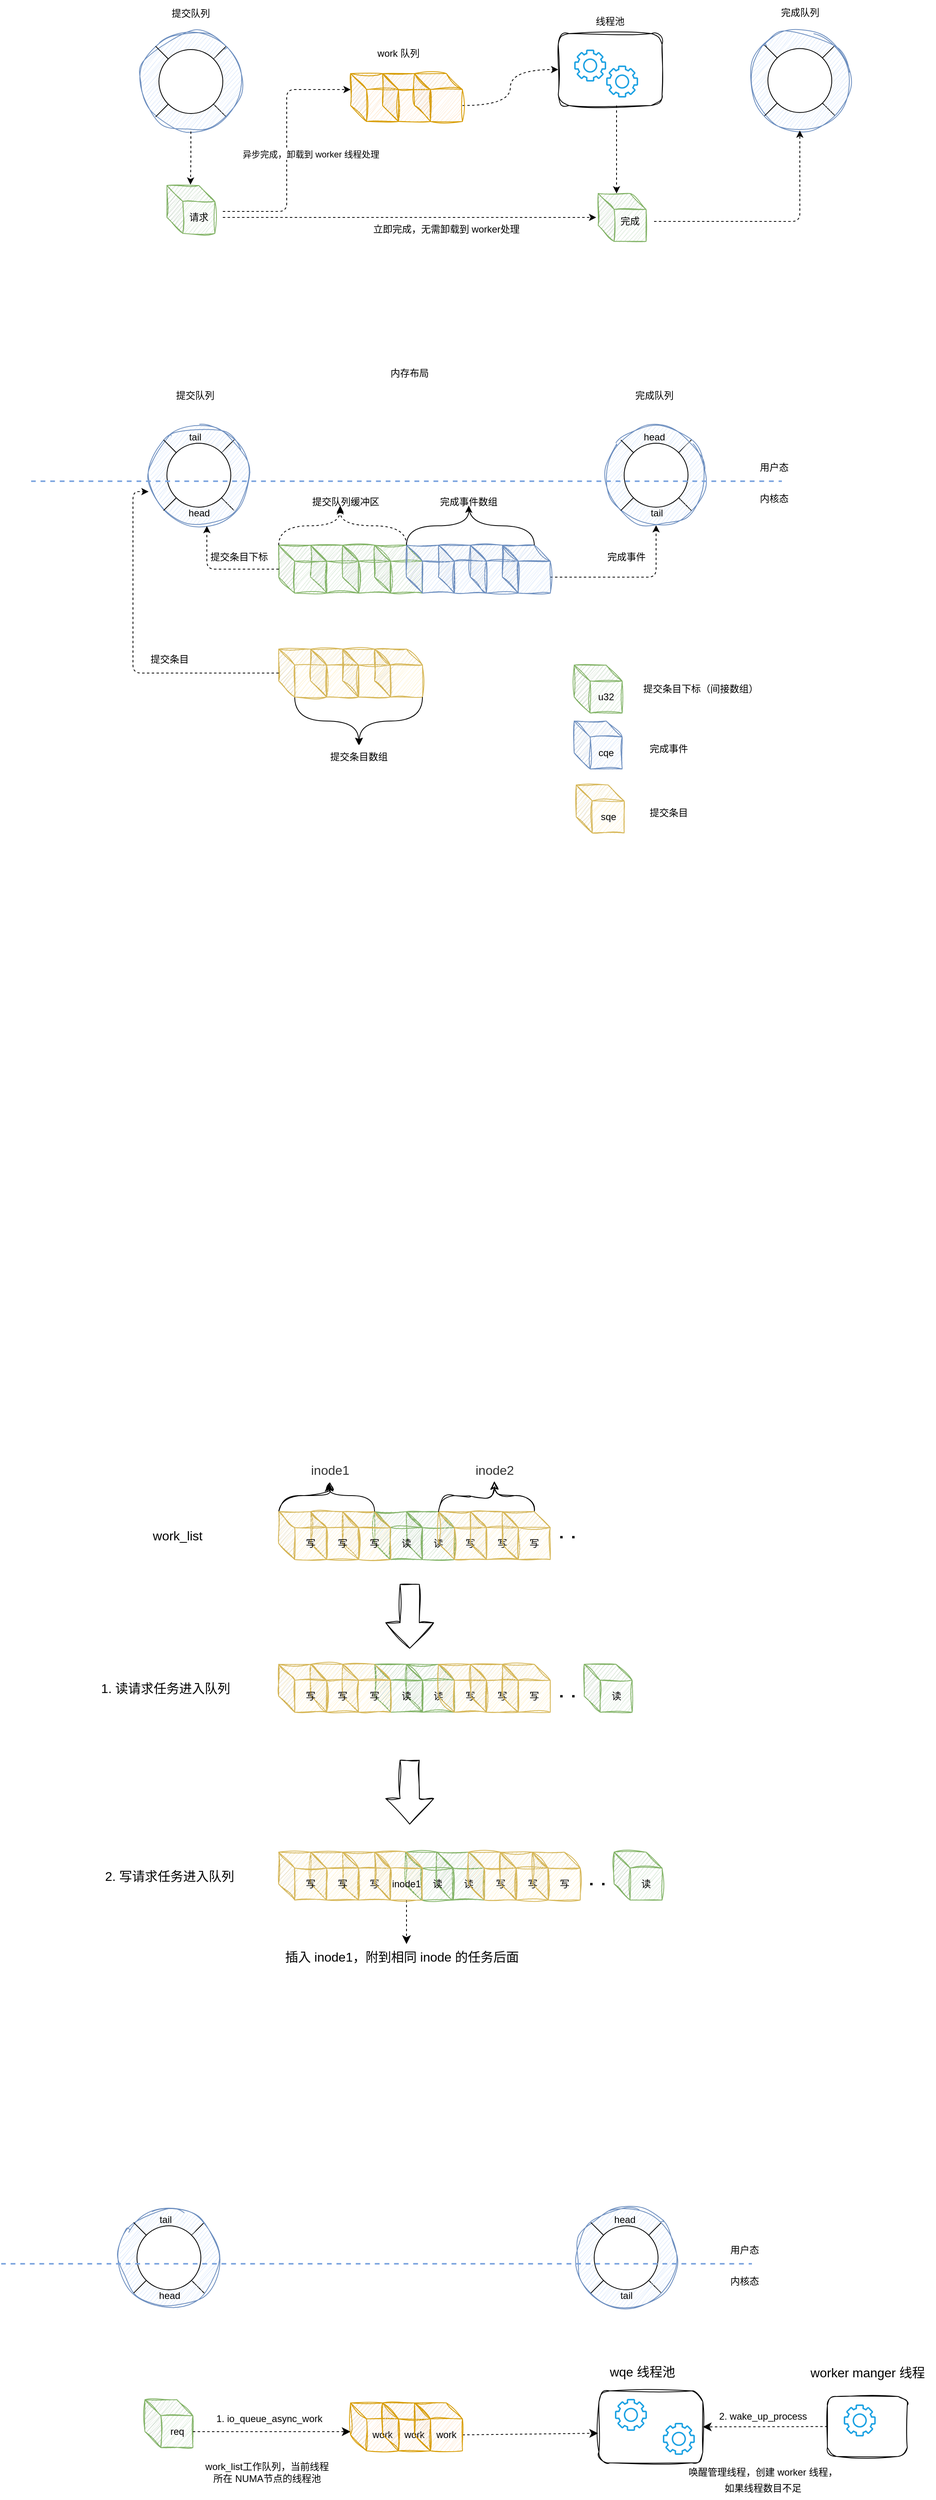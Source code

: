 <mxfile version="24.7.12">
  <diagram name="第 1 页" id="3DKdZYy7hW0o3-3EXeUM">
    <mxGraphModel dx="2261" dy="869" grid="1" gridSize="10" guides="1" tooltips="1" connect="1" arrows="1" fold="1" page="1" pageScale="1" pageWidth="827" pageHeight="1169" math="0" shadow="0">
      <root>
        <mxCell id="0" />
        <mxCell id="1" parent="0" />
        <mxCell id="1gns0Tno6R7osFcc5BNT-23" value="" style="rounded=1;whiteSpace=wrap;html=1;sketch=1;curveFitting=1;jiggle=2;" parent="1" vertex="1">
          <mxGeometry x="600" y="80" width="130" height="90" as="geometry" />
        </mxCell>
        <mxCell id="Ko0L7hKdxSBB8271acH8-2" style="rounded=0;orthogonalLoop=1;jettySize=auto;html=1;exitX=1;exitY=0;exitDx=0;exitDy=0;entryX=1;entryY=0;entryDx=0;entryDy=0;endArrow=none;endFill=0;" parent="1" source="1gns0Tno6R7osFcc5BNT-14" target="1gns0Tno6R7osFcc5BNT-13" edge="1">
          <mxGeometry relative="1" as="geometry" />
        </mxCell>
        <mxCell id="Ko0L7hKdxSBB8271acH8-3" style="rounded=0;orthogonalLoop=1;jettySize=auto;html=1;exitX=1;exitY=1;exitDx=0;exitDy=0;entryX=1;entryY=1;entryDx=0;entryDy=0;endArrow=none;endFill=0;" parent="1" source="1gns0Tno6R7osFcc5BNT-14" target="1gns0Tno6R7osFcc5BNT-13" edge="1">
          <mxGeometry relative="1" as="geometry" />
        </mxCell>
        <mxCell id="1gns0Tno6R7osFcc5BNT-14" value="" style="ellipse;whiteSpace=wrap;html=1;aspect=fixed;fillColor=#dae8fc;strokeColor=#6c8ebf;sketch=1;curveFitting=1;jiggle=2;" parent="1" vertex="1">
          <mxGeometry x="77.5" y="77.5" width="125" height="125" as="geometry" />
        </mxCell>
        <mxCell id="Ko0L7hKdxSBB8271acH8-4" style="rounded=0;orthogonalLoop=1;jettySize=auto;html=1;exitX=0;exitY=1;exitDx=0;exitDy=0;entryX=0;entryY=1;entryDx=0;entryDy=0;endArrow=none;endFill=0;" parent="1" source="1gns0Tno6R7osFcc5BNT-13" target="1gns0Tno6R7osFcc5BNT-14" edge="1">
          <mxGeometry relative="1" as="geometry" />
        </mxCell>
        <mxCell id="Ko0L7hKdxSBB8271acH8-5" style="rounded=0;orthogonalLoop=1;jettySize=auto;html=1;exitX=0;exitY=0;exitDx=0;exitDy=0;entryX=0;entryY=0;entryDx=0;entryDy=0;endArrow=none;endFill=0;" parent="1" source="1gns0Tno6R7osFcc5BNT-13" target="1gns0Tno6R7osFcc5BNT-14" edge="1">
          <mxGeometry relative="1" as="geometry" />
        </mxCell>
        <mxCell id="1gns0Tno6R7osFcc5BNT-13" value="" style="ellipse;whiteSpace=wrap;html=1;aspect=fixed;" parent="1" vertex="1">
          <mxGeometry x="100" y="100" width="80" height="80" as="geometry" />
        </mxCell>
        <mxCell id="1gns0Tno6R7osFcc5BNT-17" value="" style="shape=cube;whiteSpace=wrap;html=1;boundedLbl=1;backgroundOutline=1;darkOpacity=0.05;darkOpacity2=0.1;sketch=1;curveFitting=1;jiggle=2;fillColor=#d5e8d4;strokeColor=#82b366;" parent="1" vertex="1">
          <mxGeometry x="110" y="270" width="60" height="60" as="geometry" />
        </mxCell>
        <mxCell id="1gns0Tno6R7osFcc5BNT-21" value="" style="sketch=0;outlineConnect=0;fontColor=#ffffff;fillColor=#1ba1e2;strokeColor=#006EAF;dashed=0;verticalLabelPosition=bottom;verticalAlign=top;align=center;html=1;fontSize=12;fontStyle=0;aspect=fixed;pointerEvents=1;shape=mxgraph.aws4.gear;" parent="1" vertex="1">
          <mxGeometry x="620" y="100" width="40" height="40" as="geometry" />
        </mxCell>
        <mxCell id="1gns0Tno6R7osFcc5BNT-22" value="" style="sketch=0;outlineConnect=0;fontColor=#ffffff;fillColor=#1ba1e2;strokeColor=#006EAF;dashed=0;verticalLabelPosition=bottom;verticalAlign=top;align=center;html=1;fontSize=12;fontStyle=0;aspect=fixed;pointerEvents=1;shape=mxgraph.aws4.gear;" parent="1" vertex="1">
          <mxGeometry x="660" y="120" width="40" height="40" as="geometry" />
        </mxCell>
        <mxCell id="1gns0Tno6R7osFcc5BNT-24" value="线程池" style="text;strokeColor=none;align=center;fillColor=none;html=1;verticalAlign=middle;whiteSpace=wrap;rounded=0;" parent="1" vertex="1">
          <mxGeometry x="635" y="50" width="60" height="30" as="geometry" />
        </mxCell>
        <mxCell id="1gns0Tno6R7osFcc5BNT-25" value="" style="shape=cube;whiteSpace=wrap;html=1;boundedLbl=1;backgroundOutline=1;darkOpacity=0.05;darkOpacity2=0.1;sketch=1;curveFitting=1;jiggle=2;fillColor=#ffe6cc;strokeColor=#d79b00;" parent="1" vertex="1">
          <mxGeometry x="340" y="130" width="60" height="60" as="geometry" />
        </mxCell>
        <mxCell id="1gns0Tno6R7osFcc5BNT-27" value="" style="shape=cube;whiteSpace=wrap;html=1;boundedLbl=1;backgroundOutline=1;darkOpacity=0.05;darkOpacity2=0.1;sketch=1;curveFitting=1;jiggle=2;fillColor=#ffe6cc;strokeColor=#d79b00;" parent="1" vertex="1">
          <mxGeometry x="380" y="130" width="60" height="60" as="geometry" />
        </mxCell>
        <mxCell id="1gns0Tno6R7osFcc5BNT-44" style="edgeStyle=orthogonalEdgeStyle;rounded=0;orthogonalLoop=1;jettySize=auto;html=1;exitX=0;exitY=0;exitDx=60;exitDy=40;exitPerimeter=0;entryX=0;entryY=0.5;entryDx=0;entryDy=0;curved=1;dashed=1;" parent="1" source="1gns0Tno6R7osFcc5BNT-28" target="1gns0Tno6R7osFcc5BNT-23" edge="1">
          <mxGeometry relative="1" as="geometry" />
        </mxCell>
        <mxCell id="1gns0Tno6R7osFcc5BNT-28" value="" style="shape=cube;whiteSpace=wrap;html=1;boundedLbl=1;backgroundOutline=1;darkOpacity=0.05;darkOpacity2=0.1;sketch=1;curveFitting=1;jiggle=2;fillColor=#ffe6cc;strokeColor=#d79b00;" parent="1" vertex="1">
          <mxGeometry x="420" y="130" width="60" height="60" as="geometry" />
        </mxCell>
        <mxCell id="1gns0Tno6R7osFcc5BNT-29" value="work 队列" style="text;strokeColor=none;align=center;fillColor=none;html=1;verticalAlign=middle;whiteSpace=wrap;rounded=0;" parent="1" vertex="1">
          <mxGeometry x="370" y="90" width="60" height="30" as="geometry" />
        </mxCell>
        <mxCell id="1gns0Tno6R7osFcc5BNT-31" value="提交队列" style="text;strokeColor=none;align=center;fillColor=none;html=1;verticalAlign=middle;whiteSpace=wrap;rounded=0;" parent="1" vertex="1">
          <mxGeometry x="110" y="40" width="60" height="30" as="geometry" />
        </mxCell>
        <mxCell id="Ko0L7hKdxSBB8271acH8-89" style="edgeStyle=none;rounded=0;orthogonalLoop=1;jettySize=auto;html=1;exitX=1;exitY=0;exitDx=0;exitDy=0;entryX=1;entryY=0;entryDx=0;entryDy=0;endArrow=none;endFill=0;" parent="1" source="1gns0Tno6R7osFcc5BNT-32" target="1gns0Tno6R7osFcc5BNT-33" edge="1">
          <mxGeometry relative="1" as="geometry" />
        </mxCell>
        <mxCell id="Ko0L7hKdxSBB8271acH8-90" style="edgeStyle=none;rounded=0;orthogonalLoop=1;jettySize=auto;html=1;exitX=1;exitY=1;exitDx=0;exitDy=0;entryX=1;entryY=1;entryDx=0;entryDy=0;endArrow=none;endFill=0;" parent="1" source="1gns0Tno6R7osFcc5BNT-32" target="1gns0Tno6R7osFcc5BNT-33" edge="1">
          <mxGeometry relative="1" as="geometry" />
        </mxCell>
        <mxCell id="1gns0Tno6R7osFcc5BNT-32" value="" style="ellipse;whiteSpace=wrap;html=1;aspect=fixed;fillColor=#dae8fc;strokeColor=#6c8ebf;sketch=1;curveFitting=1;jiggle=2;" parent="1" vertex="1">
          <mxGeometry x="840" y="76.25" width="125" height="125" as="geometry" />
        </mxCell>
        <mxCell id="Ko0L7hKdxSBB8271acH8-91" style="edgeStyle=none;rounded=0;orthogonalLoop=1;jettySize=auto;html=1;exitX=0;exitY=0;exitDx=0;exitDy=0;entryX=0;entryY=0;entryDx=0;entryDy=0;endArrow=none;endFill=0;" parent="1" source="1gns0Tno6R7osFcc5BNT-33" target="1gns0Tno6R7osFcc5BNT-32" edge="1">
          <mxGeometry relative="1" as="geometry" />
        </mxCell>
        <mxCell id="Ko0L7hKdxSBB8271acH8-92" style="edgeStyle=none;rounded=0;orthogonalLoop=1;jettySize=auto;html=1;exitX=0;exitY=1;exitDx=0;exitDy=0;entryX=0;entryY=1;entryDx=0;entryDy=0;endArrow=none;endFill=0;" parent="1" source="1gns0Tno6R7osFcc5BNT-33" target="1gns0Tno6R7osFcc5BNT-32" edge="1">
          <mxGeometry relative="1" as="geometry" />
        </mxCell>
        <mxCell id="1gns0Tno6R7osFcc5BNT-33" value="" style="ellipse;whiteSpace=wrap;html=1;aspect=fixed;" parent="1" vertex="1">
          <mxGeometry x="862.5" y="98.75" width="80" height="80" as="geometry" />
        </mxCell>
        <mxCell id="1gns0Tno6R7osFcc5BNT-34" value="完成队列" style="text;strokeColor=none;align=center;fillColor=none;html=1;verticalAlign=middle;whiteSpace=wrap;rounded=0;" parent="1" vertex="1">
          <mxGeometry x="872.5" y="38.75" width="60" height="30" as="geometry" />
        </mxCell>
        <mxCell id="1gns0Tno6R7osFcc5BNT-35" value="" style="shape=cube;whiteSpace=wrap;html=1;boundedLbl=1;backgroundOutline=1;darkOpacity=0.05;darkOpacity2=0.1;sketch=1;curveFitting=1;jiggle=2;fillColor=#d5e8d4;strokeColor=#82b366;" parent="1" vertex="1">
          <mxGeometry x="650" y="280" width="60" height="60" as="geometry" />
        </mxCell>
        <mxCell id="1gns0Tno6R7osFcc5BNT-36" style="edgeStyle=orthogonalEdgeStyle;rounded=0;orthogonalLoop=1;jettySize=auto;html=1;exitX=0.5;exitY=1;exitDx=0;exitDy=0;entryX=0.492;entryY=-0.017;entryDx=0;entryDy=0;entryPerimeter=0;dashed=1;" parent="1" source="1gns0Tno6R7osFcc5BNT-14" target="1gns0Tno6R7osFcc5BNT-17" edge="1">
          <mxGeometry relative="1" as="geometry" />
        </mxCell>
        <mxCell id="1gns0Tno6R7osFcc5BNT-38" value="请求" style="text;strokeColor=none;align=center;fillColor=none;html=1;verticalAlign=middle;whiteSpace=wrap;rounded=0;" parent="1" vertex="1">
          <mxGeometry x="120" y="295" width="60" height="30" as="geometry" />
        </mxCell>
        <mxCell id="1gns0Tno6R7osFcc5BNT-49" style="edgeStyle=orthogonalEdgeStyle;rounded=1;orthogonalLoop=1;jettySize=auto;html=1;entryX=0.5;entryY=1;entryDx=0;entryDy=0;curved=0;dashed=1;" parent="1" source="1gns0Tno6R7osFcc5BNT-40" target="1gns0Tno6R7osFcc5BNT-32" edge="1">
          <mxGeometry relative="1" as="geometry" />
        </mxCell>
        <mxCell id="1gns0Tno6R7osFcc5BNT-40" value="完成" style="text;strokeColor=none;align=center;fillColor=none;html=1;verticalAlign=middle;whiteSpace=wrap;rounded=0;" parent="1" vertex="1">
          <mxGeometry x="660" y="300" width="60" height="30" as="geometry" />
        </mxCell>
        <mxCell id="1gns0Tno6R7osFcc5BNT-42" style="edgeStyle=orthogonalEdgeStyle;rounded=0;orthogonalLoop=1;jettySize=auto;html=1;entryX=-0.042;entryY=0.5;entryDx=0;entryDy=0;entryPerimeter=0;dashed=1;" parent="1" source="1gns0Tno6R7osFcc5BNT-38" target="1gns0Tno6R7osFcc5BNT-35" edge="1">
          <mxGeometry relative="1" as="geometry" />
        </mxCell>
        <mxCell id="1gns0Tno6R7osFcc5BNT-43" style="edgeStyle=orthogonalEdgeStyle;rounded=1;orthogonalLoop=1;jettySize=auto;html=1;exitX=1;exitY=0.25;exitDx=0;exitDy=0;entryX=0;entryY=0;entryDx=0;entryDy=20;entryPerimeter=0;dashed=1;curved=0;" parent="1" source="1gns0Tno6R7osFcc5BNT-38" target="1gns0Tno6R7osFcc5BNT-25" edge="1">
          <mxGeometry relative="1" as="geometry" />
        </mxCell>
        <mxCell id="1gns0Tno6R7osFcc5BNT-52" value="异步完成，卸载到 worker 线程处理" style="edgeLabel;html=1;align=center;verticalAlign=middle;resizable=0;points=[];" parent="1gns0Tno6R7osFcc5BNT-43" vertex="1" connectable="0">
          <mxGeometry x="-0.024" y="2" relative="1" as="geometry">
            <mxPoint x="32" y="1" as="offset" />
          </mxGeometry>
        </mxCell>
        <mxCell id="1gns0Tno6R7osFcc5BNT-48" style="rounded=0;orthogonalLoop=1;jettySize=auto;html=1;dashed=1;" parent="1" edge="1">
          <mxGeometry relative="1" as="geometry">
            <mxPoint x="673" y="170" as="sourcePoint" />
            <mxPoint x="673" y="280" as="targetPoint" />
          </mxGeometry>
        </mxCell>
        <mxCell id="1gns0Tno6R7osFcc5BNT-50" value="立即完成，无需卸载到 worker处理" style="text;strokeColor=none;align=center;fillColor=none;html=1;verticalAlign=middle;whiteSpace=wrap;rounded=0;" parent="1" vertex="1">
          <mxGeometry x="360" y="310" width="200" height="30" as="geometry" />
        </mxCell>
        <mxCell id="Ko0L7hKdxSBB8271acH8-7" style="rounded=0;orthogonalLoop=1;jettySize=auto;html=1;exitX=1;exitY=0;exitDx=0;exitDy=0;entryX=1;entryY=0;entryDx=0;entryDy=0;endArrow=none;endFill=0;" parent="1" source="Ko0L7hKdxSBB8271acH8-9" target="Ko0L7hKdxSBB8271acH8-12" edge="1">
          <mxGeometry relative="1" as="geometry" />
        </mxCell>
        <mxCell id="Ko0L7hKdxSBB8271acH8-8" style="rounded=0;orthogonalLoop=1;jettySize=auto;html=1;exitX=1;exitY=1;exitDx=0;exitDy=0;entryX=1;entryY=1;entryDx=0;entryDy=0;endArrow=none;endFill=0;" parent="1" source="Ko0L7hKdxSBB8271acH8-9" target="Ko0L7hKdxSBB8271acH8-12" edge="1">
          <mxGeometry relative="1" as="geometry" />
        </mxCell>
        <mxCell id="Ko0L7hKdxSBB8271acH8-9" value="" style="ellipse;whiteSpace=wrap;html=1;aspect=fixed;fillColor=#dae8fc;strokeColor=#6c8ebf;sketch=1;curveFitting=1;jiggle=2;" parent="1" vertex="1">
          <mxGeometry x="87.5" y="570" width="125" height="125" as="geometry" />
        </mxCell>
        <mxCell id="Ko0L7hKdxSBB8271acH8-10" style="rounded=0;orthogonalLoop=1;jettySize=auto;html=1;exitX=0;exitY=1;exitDx=0;exitDy=0;entryX=0;entryY=1;entryDx=0;entryDy=0;endArrow=none;endFill=0;" parent="1" source="Ko0L7hKdxSBB8271acH8-12" target="Ko0L7hKdxSBB8271acH8-9" edge="1">
          <mxGeometry relative="1" as="geometry" />
        </mxCell>
        <mxCell id="Ko0L7hKdxSBB8271acH8-11" style="rounded=0;orthogonalLoop=1;jettySize=auto;html=1;exitX=0;exitY=0;exitDx=0;exitDy=0;entryX=0;entryY=0;entryDx=0;entryDy=0;endArrow=none;endFill=0;" parent="1" source="Ko0L7hKdxSBB8271acH8-12" target="Ko0L7hKdxSBB8271acH8-9" edge="1">
          <mxGeometry relative="1" as="geometry" />
        </mxCell>
        <mxCell id="Ko0L7hKdxSBB8271acH8-12" value="" style="ellipse;whiteSpace=wrap;html=1;aspect=fixed;" parent="1" vertex="1">
          <mxGeometry x="110" y="592.5" width="80" height="80" as="geometry" />
        </mxCell>
        <mxCell id="Ko0L7hKdxSBB8271acH8-13" value="内存布局" style="text;strokeColor=none;align=center;fillColor=none;html=1;verticalAlign=middle;whiteSpace=wrap;rounded=0;" parent="1" vertex="1">
          <mxGeometry x="384" y="490" width="60" height="30" as="geometry" />
        </mxCell>
        <mxCell id="Ko0L7hKdxSBB8271acH8-14" style="rounded=0;orthogonalLoop=1;jettySize=auto;html=1;exitX=1;exitY=0;exitDx=0;exitDy=0;entryX=1;entryY=0;entryDx=0;entryDy=0;endArrow=none;endFill=0;" parent="1" source="Ko0L7hKdxSBB8271acH8-16" target="Ko0L7hKdxSBB8271acH8-19" edge="1">
          <mxGeometry relative="1" as="geometry" />
        </mxCell>
        <mxCell id="Ko0L7hKdxSBB8271acH8-15" style="rounded=0;orthogonalLoop=1;jettySize=auto;html=1;exitX=1;exitY=1;exitDx=0;exitDy=0;entryX=1;entryY=1;entryDx=0;entryDy=0;endArrow=none;endFill=0;" parent="1" source="Ko0L7hKdxSBB8271acH8-16" target="Ko0L7hKdxSBB8271acH8-19" edge="1">
          <mxGeometry relative="1" as="geometry" />
        </mxCell>
        <mxCell id="Ko0L7hKdxSBB8271acH8-16" value="" style="ellipse;whiteSpace=wrap;html=1;aspect=fixed;fillColor=#dae8fc;strokeColor=#6c8ebf;sketch=1;curveFitting=1;jiggle=2;" parent="1" vertex="1">
          <mxGeometry x="660" y="570" width="125" height="125" as="geometry" />
        </mxCell>
        <mxCell id="Ko0L7hKdxSBB8271acH8-17" style="rounded=0;orthogonalLoop=1;jettySize=auto;html=1;exitX=0;exitY=1;exitDx=0;exitDy=0;entryX=0;entryY=1;entryDx=0;entryDy=0;endArrow=none;endFill=0;" parent="1" source="Ko0L7hKdxSBB8271acH8-19" target="Ko0L7hKdxSBB8271acH8-16" edge="1">
          <mxGeometry relative="1" as="geometry" />
        </mxCell>
        <mxCell id="Ko0L7hKdxSBB8271acH8-18" style="rounded=0;orthogonalLoop=1;jettySize=auto;html=1;exitX=0;exitY=0;exitDx=0;exitDy=0;entryX=0;entryY=0;entryDx=0;entryDy=0;endArrow=none;endFill=0;" parent="1" source="Ko0L7hKdxSBB8271acH8-19" target="Ko0L7hKdxSBB8271acH8-16" edge="1">
          <mxGeometry relative="1" as="geometry" />
        </mxCell>
        <mxCell id="Ko0L7hKdxSBB8271acH8-19" value="" style="ellipse;whiteSpace=wrap;html=1;aspect=fixed;" parent="1" vertex="1">
          <mxGeometry x="682.5" y="592.5" width="80" height="80" as="geometry" />
        </mxCell>
        <mxCell id="Ko0L7hKdxSBB8271acH8-20" value="" style="shape=cube;whiteSpace=wrap;html=1;boundedLbl=1;backgroundOutline=1;darkOpacity=0.05;darkOpacity2=0.1;sketch=1;curveFitting=1;jiggle=2;fillColor=#d5e8d4;strokeColor=#82b366;" parent="1" vertex="1">
          <mxGeometry x="290" y="720" width="60" height="60" as="geometry" />
        </mxCell>
        <mxCell id="Ko0L7hKdxSBB8271acH8-21" value="" style="shape=cube;whiteSpace=wrap;html=1;boundedLbl=1;backgroundOutline=1;darkOpacity=0.05;darkOpacity2=0.1;sketch=1;curveFitting=1;jiggle=2;fillColor=#d5e8d4;strokeColor=#82b366;" parent="1" vertex="1">
          <mxGeometry x="330" y="720" width="60" height="60" as="geometry" />
        </mxCell>
        <mxCell id="Ko0L7hKdxSBB8271acH8-22" value="" style="shape=cube;whiteSpace=wrap;html=1;boundedLbl=1;backgroundOutline=1;darkOpacity=0.05;darkOpacity2=0.1;sketch=1;curveFitting=1;jiggle=2;fillColor=#d5e8d4;strokeColor=#82b366;" parent="1" vertex="1">
          <mxGeometry x="370" y="720" width="60" height="60" as="geometry" />
        </mxCell>
        <mxCell id="Ko0L7hKdxSBB8271acH8-23" value="" style="shape=cube;whiteSpace=wrap;html=1;boundedLbl=1;backgroundOutline=1;darkOpacity=0.05;darkOpacity2=0.1;sketch=1;curveFitting=1;jiggle=2;fillColor=#dae8fc;strokeColor=#6c8ebf;" parent="1" vertex="1">
          <mxGeometry x="410" y="720" width="60" height="60" as="geometry" />
        </mxCell>
        <mxCell id="Ko0L7hKdxSBB8271acH8-24" value="" style="shape=cube;whiteSpace=wrap;html=1;boundedLbl=1;backgroundOutline=1;darkOpacity=0.05;darkOpacity2=0.1;sketch=1;curveFitting=1;jiggle=2;fillColor=#dae8fc;strokeColor=#6c8ebf;" parent="1" vertex="1">
          <mxGeometry x="450" y="720" width="60" height="60" as="geometry" />
        </mxCell>
        <mxCell id="Ko0L7hKdxSBB8271acH8-25" value="" style="shape=cube;whiteSpace=wrap;html=1;boundedLbl=1;backgroundOutline=1;darkOpacity=0.05;darkOpacity2=0.1;sketch=1;curveFitting=1;jiggle=2;fillColor=#dae8fc;strokeColor=#6c8ebf;" parent="1" vertex="1">
          <mxGeometry x="490" y="720" width="60" height="60" as="geometry" />
        </mxCell>
        <mxCell id="Ko0L7hKdxSBB8271acH8-61" style="edgeStyle=orthogonalEdgeStyle;curved=0;rounded=1;orthogonalLoop=1;jettySize=auto;html=1;exitX=0;exitY=0;exitDx=60;exitDy=40;exitPerimeter=0;dashed=1;" parent="1" source="Ko0L7hKdxSBB8271acH8-26" target="Ko0L7hKdxSBB8271acH8-16" edge="1">
          <mxGeometry relative="1" as="geometry" />
        </mxCell>
        <mxCell id="Ko0L7hKdxSBB8271acH8-26" value="" style="shape=cube;whiteSpace=wrap;html=1;boundedLbl=1;backgroundOutline=1;darkOpacity=0.05;darkOpacity2=0.1;sketch=1;curveFitting=1;jiggle=2;fillColor=#dae8fc;strokeColor=#6c8ebf;" parent="1" vertex="1">
          <mxGeometry x="530" y="720" width="60" height="60" as="geometry" />
        </mxCell>
        <mxCell id="Ko0L7hKdxSBB8271acH8-27" value="" style="shape=cube;whiteSpace=wrap;html=1;boundedLbl=1;backgroundOutline=1;darkOpacity=0.05;darkOpacity2=0.1;sketch=1;curveFitting=1;jiggle=2;fillColor=#d5e8d4;strokeColor=#82b366;" parent="1" vertex="1">
          <mxGeometry x="250" y="720" width="60" height="60" as="geometry" />
        </mxCell>
        <mxCell id="Ko0L7hKdxSBB8271acH8-52" style="edgeStyle=orthogonalEdgeStyle;curved=1;rounded=0;orthogonalLoop=1;jettySize=auto;html=1;exitX=0;exitY=0;exitDx=20;exitDy=60;exitPerimeter=0;" parent="1" source="Ko0L7hKdxSBB8271acH8-32" target="Ko0L7hKdxSBB8271acH8-51" edge="1">
          <mxGeometry relative="1" as="geometry" />
        </mxCell>
        <mxCell id="Ko0L7hKdxSBB8271acH8-32" value="" style="shape=cube;whiteSpace=wrap;html=1;boundedLbl=1;backgroundOutline=1;darkOpacity=0.05;darkOpacity2=0.1;sketch=1;curveFitting=1;jiggle=2;fillColor=#fff2cc;strokeColor=#d6b656;" parent="1" vertex="1">
          <mxGeometry x="250" y="850" width="60" height="60" as="geometry" />
        </mxCell>
        <mxCell id="Ko0L7hKdxSBB8271acH8-33" value="" style="shape=cube;whiteSpace=wrap;html=1;boundedLbl=1;backgroundOutline=1;darkOpacity=0.05;darkOpacity2=0.1;sketch=1;curveFitting=1;jiggle=2;fillColor=#fff2cc;strokeColor=#d6b656;" parent="1" vertex="1">
          <mxGeometry x="290" y="850" width="60" height="60" as="geometry" />
        </mxCell>
        <mxCell id="Ko0L7hKdxSBB8271acH8-34" value="" style="shape=cube;whiteSpace=wrap;html=1;boundedLbl=1;backgroundOutline=1;darkOpacity=0.05;darkOpacity2=0.1;sketch=1;curveFitting=1;jiggle=2;fillColor=#fff2cc;strokeColor=#d6b656;" parent="1" vertex="1">
          <mxGeometry x="330" y="850" width="60" height="60" as="geometry" />
        </mxCell>
        <mxCell id="Ko0L7hKdxSBB8271acH8-35" value="" style="shape=cube;whiteSpace=wrap;html=1;boundedLbl=1;backgroundOutline=1;darkOpacity=0.05;darkOpacity2=0.1;sketch=1;curveFitting=1;jiggle=2;fillColor=#fff2cc;strokeColor=#d6b656;" parent="1" vertex="1">
          <mxGeometry x="370" y="850" width="60" height="60" as="geometry" />
        </mxCell>
        <mxCell id="Ko0L7hKdxSBB8271acH8-38" value="&lt;span style=&quot;color: rgb(0, 0, 0); font-family: Helvetica; font-size: 12px; font-style: normal; font-variant-ligatures: normal; font-variant-caps: normal; font-weight: 400; letter-spacing: normal; orphans: 2; text-align: center; text-indent: 0px; text-transform: none; widows: 2; word-spacing: 0px; -webkit-text-stroke-width: 0px; white-space: nowrap; background-color: rgb(251, 251, 251); text-decoration-thickness: initial; text-decoration-style: initial; text-decoration-color: initial; display: inline !important; float: none;&quot;&gt;提交队列缓冲区&lt;/span&gt;" style="text;whiteSpace=wrap;html=1;fillColor=default;gradientColor=none;fillStyle=solid;" parent="1" vertex="1">
          <mxGeometry x="290" y="651.5" width="90" height="20" as="geometry" />
        </mxCell>
        <mxCell id="Ko0L7hKdxSBB8271acH8-40" value="&lt;div style=&quot;text-align: center;&quot;&gt;&lt;span style=&quot;text-wrap: nowrap;&quot;&gt;完成事件数组&lt;/span&gt;&lt;/div&gt;" style="text;whiteSpace=wrap;html=1;" parent="1" vertex="1">
          <mxGeometry x="450" y="651.5" width="90" height="20" as="geometry" />
        </mxCell>
        <mxCell id="Ko0L7hKdxSBB8271acH8-42" style="edgeStyle=orthogonalEdgeStyle;rounded=0;orthogonalLoop=1;jettySize=auto;html=1;exitX=0;exitY=0;exitDx=0;exitDy=0;exitPerimeter=0;entryX=0.411;entryY=0.95;entryDx=0;entryDy=0;entryPerimeter=0;curved=1;dashed=1;" parent="1" source="Ko0L7hKdxSBB8271acH8-27" target="Ko0L7hKdxSBB8271acH8-38" edge="1">
          <mxGeometry relative="1" as="geometry" />
        </mxCell>
        <mxCell id="Ko0L7hKdxSBB8271acH8-43" style="edgeStyle=orthogonalEdgeStyle;rounded=0;orthogonalLoop=1;jettySize=auto;html=1;exitX=0;exitY=0;exitDx=0;exitDy=0;exitPerimeter=0;entryX=0.411;entryY=1.05;entryDx=0;entryDy=0;entryPerimeter=0;curved=1;dashed=1;" parent="1" source="Ko0L7hKdxSBB8271acH8-23" target="Ko0L7hKdxSBB8271acH8-38" edge="1">
          <mxGeometry relative="1" as="geometry" />
        </mxCell>
        <mxCell id="Ko0L7hKdxSBB8271acH8-44" style="edgeStyle=orthogonalEdgeStyle;rounded=0;orthogonalLoop=1;jettySize=auto;html=1;exitX=0;exitY=0;exitDx=0;exitDy=0;exitPerimeter=0;entryX=0.422;entryY=0.95;entryDx=0;entryDy=0;entryPerimeter=0;curved=1;" parent="1" source="Ko0L7hKdxSBB8271acH8-23" target="Ko0L7hKdxSBB8271acH8-40" edge="1">
          <mxGeometry relative="1" as="geometry" />
        </mxCell>
        <mxCell id="Ko0L7hKdxSBB8271acH8-49" style="edgeStyle=orthogonalEdgeStyle;rounded=0;orthogonalLoop=1;jettySize=auto;html=1;exitX=0;exitY=0;exitDx=40;exitDy=0;exitPerimeter=0;entryX=0.422;entryY=0.975;entryDx=0;entryDy=0;entryPerimeter=0;endArrow=none;endFill=0;curved=1;" parent="1" source="Ko0L7hKdxSBB8271acH8-26" target="Ko0L7hKdxSBB8271acH8-40" edge="1">
          <mxGeometry relative="1" as="geometry" />
        </mxCell>
        <mxCell id="Ko0L7hKdxSBB8271acH8-51" value="提交条目数组" style="text;html=1;align=center;verticalAlign=middle;resizable=0;points=[];autosize=1;strokeColor=none;fillColor=none;" parent="1" vertex="1">
          <mxGeometry x="300" y="970" width="100" height="30" as="geometry" />
        </mxCell>
        <mxCell id="Ko0L7hKdxSBB8271acH8-54" style="edgeStyle=orthogonalEdgeStyle;curved=1;rounded=0;orthogonalLoop=1;jettySize=auto;html=1;exitX=1;exitY=1;exitDx=0;exitDy=0;exitPerimeter=0;entryX=0.51;entryY=0;entryDx=0;entryDy=0;entryPerimeter=0;" parent="1" source="Ko0L7hKdxSBB8271acH8-35" target="Ko0L7hKdxSBB8271acH8-51" edge="1">
          <mxGeometry relative="1" as="geometry" />
        </mxCell>
        <mxCell id="Ko0L7hKdxSBB8271acH8-55" style="edgeStyle=orthogonalEdgeStyle;rounded=1;orthogonalLoop=1;jettySize=auto;html=1;entryX=0.58;entryY=1.008;entryDx=0;entryDy=0;entryPerimeter=0;curved=0;dashed=1;" parent="1" source="Ko0L7hKdxSBB8271acH8-27" target="Ko0L7hKdxSBB8271acH8-9" edge="1">
          <mxGeometry relative="1" as="geometry" />
        </mxCell>
        <mxCell id="Ko0L7hKdxSBB8271acH8-56" value="提交条目下标" style="text;html=1;align=center;verticalAlign=middle;resizable=0;points=[];autosize=1;strokeColor=none;fillColor=none;" parent="1" vertex="1">
          <mxGeometry x="150" y="720" width="100" height="30" as="geometry" />
        </mxCell>
        <mxCell id="Ko0L7hKdxSBB8271acH8-57" style="edgeStyle=orthogonalEdgeStyle;curved=0;rounded=1;orthogonalLoop=1;jettySize=auto;html=1;entryX=-0.004;entryY=0.664;entryDx=0;entryDy=0;entryPerimeter=0;dashed=1;" parent="1" source="Ko0L7hKdxSBB8271acH8-32" target="Ko0L7hKdxSBB8271acH8-9" edge="1">
          <mxGeometry relative="1" as="geometry" />
        </mxCell>
        <mxCell id="Ko0L7hKdxSBB8271acH8-58" value="提交条目" style="text;html=1;align=center;verticalAlign=middle;resizable=0;points=[];autosize=1;strokeColor=none;fillColor=none;" parent="1" vertex="1">
          <mxGeometry x="77.5" y="848" width="70" height="30" as="geometry" />
        </mxCell>
        <mxCell id="Ko0L7hKdxSBB8271acH8-59" value="提交队列" style="text;html=1;align=center;verticalAlign=middle;resizable=0;points=[];autosize=1;strokeColor=none;fillColor=none;" parent="1" vertex="1">
          <mxGeometry x="110" y="518" width="70" height="30" as="geometry" />
        </mxCell>
        <mxCell id="Ko0L7hKdxSBB8271acH8-60" value="完成队列" style="text;html=1;align=center;verticalAlign=middle;resizable=0;points=[];autosize=1;strokeColor=none;fillColor=none;" parent="1" vertex="1">
          <mxGeometry x="685" y="518" width="70" height="30" as="geometry" />
        </mxCell>
        <mxCell id="Ko0L7hKdxSBB8271acH8-64" value="完成事件" style="text;html=1;align=center;verticalAlign=middle;resizable=0;points=[];autosize=1;strokeColor=none;fillColor=none;" parent="1" vertex="1">
          <mxGeometry x="650" y="720" width="70" height="30" as="geometry" />
        </mxCell>
        <mxCell id="Ko0L7hKdxSBB8271acH8-68" value="" style="endArrow=none;html=1;rounded=0;curved=1;dashed=1;strokeColor=#7EA6E0;strokeWidth=2;" parent="1" edge="1">
          <mxGeometry width="50" height="50" relative="1" as="geometry">
            <mxPoint x="-60" y="640" as="sourcePoint" />
            <mxPoint x="880" y="640" as="targetPoint" />
          </mxGeometry>
        </mxCell>
        <mxCell id="Ko0L7hKdxSBB8271acH8-69" value="内核态" style="text;html=1;align=center;verticalAlign=middle;resizable=0;points=[];autosize=1;strokeColor=none;fillColor=none;" parent="1" vertex="1">
          <mxGeometry x="840" y="646.5" width="60" height="30" as="geometry" />
        </mxCell>
        <mxCell id="Ko0L7hKdxSBB8271acH8-70" value="用户态" style="text;html=1;align=center;verticalAlign=middle;resizable=0;points=[];autosize=1;strokeColor=none;fillColor=none;" parent="1" vertex="1">
          <mxGeometry x="840" y="608" width="60" height="30" as="geometry" />
        </mxCell>
        <mxCell id="Ko0L7hKdxSBB8271acH8-75" value="head" style="text;html=1;align=center;verticalAlign=middle;resizable=0;points=[];autosize=1;strokeColor=none;fillColor=none;" parent="1" vertex="1">
          <mxGeometry x="125" y="665" width="50" height="30" as="geometry" />
        </mxCell>
        <mxCell id="Ko0L7hKdxSBB8271acH8-76" value="tail" style="text;html=1;align=center;verticalAlign=middle;resizable=0;points=[];autosize=1;strokeColor=none;fillColor=none;" parent="1" vertex="1">
          <mxGeometry x="125" y="570" width="40" height="30" as="geometry" />
        </mxCell>
        <mxCell id="Ko0L7hKdxSBB8271acH8-77" value="head" style="text;html=1;align=center;verticalAlign=middle;resizable=0;points=[];autosize=1;strokeColor=none;fillColor=none;" parent="1" vertex="1">
          <mxGeometry x="695" y="570" width="50" height="30" as="geometry" />
        </mxCell>
        <mxCell id="Ko0L7hKdxSBB8271acH8-78" value="tail" style="text;html=1;align=center;verticalAlign=middle;resizable=0;points=[];autosize=1;strokeColor=none;fillColor=none;" parent="1" vertex="1">
          <mxGeometry x="702.5" y="665" width="40" height="30" as="geometry" />
        </mxCell>
        <mxCell id="Ko0L7hKdxSBB8271acH8-80" value="u32" style="shape=cube;whiteSpace=wrap;html=1;boundedLbl=1;backgroundOutline=1;darkOpacity=0.05;darkOpacity2=0.1;sketch=1;curveFitting=1;jiggle=2;fillColor=#d5e8d4;strokeColor=#82b366;" parent="1" vertex="1">
          <mxGeometry x="620" y="870" width="60" height="60" as="geometry" />
        </mxCell>
        <mxCell id="Ko0L7hKdxSBB8271acH8-83" value="cqe" style="shape=cube;whiteSpace=wrap;html=1;boundedLbl=1;backgroundOutline=1;darkOpacity=0.05;darkOpacity2=0.1;sketch=1;curveFitting=1;jiggle=2;fillColor=#dae8fc;strokeColor=#6c8ebf;" parent="1" vertex="1">
          <mxGeometry x="620" y="940" width="60" height="60" as="geometry" />
        </mxCell>
        <mxCell id="Ko0L7hKdxSBB8271acH8-84" value="提交条目下标（间接数组）" style="text;html=1;align=center;verticalAlign=middle;resizable=0;points=[];autosize=1;strokeColor=none;fillColor=none;" parent="1" vertex="1">
          <mxGeometry x="692.5" y="885" width="170" height="30" as="geometry" />
        </mxCell>
        <mxCell id="Ko0L7hKdxSBB8271acH8-85" value="完成事件" style="text;html=1;align=center;verticalAlign=middle;resizable=0;points=[];autosize=1;strokeColor=none;fillColor=none;" parent="1" vertex="1">
          <mxGeometry x="702.5" y="960" width="70" height="30" as="geometry" />
        </mxCell>
        <mxCell id="Ko0L7hKdxSBB8271acH8-86" value="sqe" style="shape=cube;whiteSpace=wrap;html=1;boundedLbl=1;backgroundOutline=1;darkOpacity=0.05;darkOpacity2=0.1;sketch=1;curveFitting=1;jiggle=2;fillColor=#fff2cc;strokeColor=#d6b656;" parent="1" vertex="1">
          <mxGeometry x="622.5" y="1020" width="60" height="60" as="geometry" />
        </mxCell>
        <mxCell id="Ko0L7hKdxSBB8271acH8-87" value="提交条目" style="text;html=1;align=center;verticalAlign=middle;resizable=0;points=[];autosize=1;strokeColor=none;fillColor=none;" parent="1" vertex="1">
          <mxGeometry x="702.5" y="1040" width="70" height="30" as="geometry" />
        </mxCell>
        <mxCell id="Vj3lA73WJ6LqMtGzKSuj-28" value="读" style="shape=cube;whiteSpace=wrap;html=1;boundedLbl=1;backgroundOutline=1;darkOpacity=0.05;darkOpacity2=0.1;sketch=1;curveFitting=1;jiggle=2;fillColor=#d5e8d4;strokeColor=#82b366;" vertex="1" parent="1">
          <mxGeometry x="410" y="1929" width="60" height="60" as="geometry" />
        </mxCell>
        <mxCell id="Vj3lA73WJ6LqMtGzKSuj-29" value="读" style="shape=cube;whiteSpace=wrap;html=1;boundedLbl=1;backgroundOutline=1;darkOpacity=0.05;darkOpacity2=0.1;sketch=1;curveFitting=1;jiggle=2;fillColor=#d5e8d4;strokeColor=#82b366;" vertex="1" parent="1">
          <mxGeometry x="370" y="1929" width="60" height="60" as="geometry" />
        </mxCell>
        <mxCell id="Vj3lA73WJ6LqMtGzKSuj-30" value="写" style="shape=cube;whiteSpace=wrap;html=1;boundedLbl=1;backgroundOutline=1;darkOpacity=0.05;darkOpacity2=0.1;sketch=1;curveFitting=1;jiggle=2;fillColor=#fff2cc;strokeColor=#d6b656;" vertex="1" parent="1">
          <mxGeometry x="330" y="1929" width="60" height="60" as="geometry" />
        </mxCell>
        <mxCell id="Vj3lA73WJ6LqMtGzKSuj-31" value="写" style="shape=cube;whiteSpace=wrap;html=1;boundedLbl=1;backgroundOutline=1;darkOpacity=0.05;darkOpacity2=0.1;sketch=1;curveFitting=1;jiggle=2;fillColor=#fff2cc;strokeColor=#d6b656;" vertex="1" parent="1">
          <mxGeometry x="290" y="1929" width="60" height="60" as="geometry" />
        </mxCell>
        <mxCell id="Vj3lA73WJ6LqMtGzKSuj-59" style="edgeStyle=orthogonalEdgeStyle;rounded=0;orthogonalLoop=1;jettySize=auto;html=1;exitX=0;exitY=0;exitDx=0;exitDy=0;exitPerimeter=0;fontSize=12;startSize=8;endSize=8;curved=1;sketch=1;curveFitting=1;jiggle=2;" edge="1" parent="1" source="Vj3lA73WJ6LqMtGzKSuj-32" target="Vj3lA73WJ6LqMtGzKSuj-46">
          <mxGeometry relative="1" as="geometry" />
        </mxCell>
        <mxCell id="Vj3lA73WJ6LqMtGzKSuj-32" value="写" style="shape=cube;whiteSpace=wrap;html=1;boundedLbl=1;backgroundOutline=1;darkOpacity=0.05;darkOpacity2=0.1;sketch=1;curveFitting=1;jiggle=2;fillColor=#fff2cc;strokeColor=#d6b656;" vertex="1" parent="1">
          <mxGeometry x="250" y="1929" width="60" height="60" as="geometry" />
        </mxCell>
        <mxCell id="Vj3lA73WJ6LqMtGzKSuj-33" value="work_list" style="text;html=1;align=center;verticalAlign=middle;resizable=0;points=[];autosize=1;strokeColor=none;fillColor=none;fontSize=16;" vertex="1" parent="1">
          <mxGeometry x="77.5" y="1944" width="90" height="30" as="geometry" />
        </mxCell>
        <mxCell id="Vj3lA73WJ6LqMtGzKSuj-34" value="1. 读请求任务进入队列" style="text;html=1;align=center;verticalAlign=middle;resizable=0;points=[];autosize=1;strokeColor=none;fillColor=none;fontSize=16;" vertex="1" parent="1">
          <mxGeometry x="12.5" y="2135" width="190" height="30" as="geometry" />
        </mxCell>
        <mxCell id="Vj3lA73WJ6LqMtGzKSuj-46" value="inode1" style="text;html=1;align=center;verticalAlign=middle;resizable=0;points=[];autosize=1;strokeColor=none;fillColor=none;fontSize=16;fontColor=#333333;" vertex="1" parent="1">
          <mxGeometry x="279" y="1862" width="70" height="30" as="geometry" />
        </mxCell>
        <mxCell id="Vj3lA73WJ6LqMtGzKSuj-47" value="写" style="shape=cube;whiteSpace=wrap;html=1;boundedLbl=1;backgroundOutline=1;darkOpacity=0.05;darkOpacity2=0.1;sketch=1;curveFitting=1;jiggle=2;fillColor=#fff2cc;strokeColor=#d6b656;" vertex="1" parent="1">
          <mxGeometry x="450" y="1929" width="60" height="60" as="geometry" />
        </mxCell>
        <mxCell id="Vj3lA73WJ6LqMtGzKSuj-48" value="写" style="shape=cube;whiteSpace=wrap;html=1;boundedLbl=1;backgroundOutline=1;darkOpacity=0.05;darkOpacity2=0.1;sketch=1;curveFitting=1;jiggle=2;fillColor=#fff2cc;strokeColor=#d6b656;" vertex="1" parent="1">
          <mxGeometry x="490" y="1929" width="60" height="60" as="geometry" />
        </mxCell>
        <mxCell id="Vj3lA73WJ6LqMtGzKSuj-66" style="edgeStyle=orthogonalEdgeStyle;curved=1;rounded=0;orthogonalLoop=1;jettySize=auto;html=1;exitX=0;exitY=0;exitDx=40;exitDy=0;exitPerimeter=0;fontSize=12;startSize=8;endSize=8;sketch=1;curveFitting=1;jiggle=2;" edge="1" parent="1" source="Vj3lA73WJ6LqMtGzKSuj-49">
          <mxGeometry relative="1" as="geometry">
            <mxPoint x="520" y="1891" as="targetPoint" />
          </mxGeometry>
        </mxCell>
        <mxCell id="Vj3lA73WJ6LqMtGzKSuj-49" value="写" style="shape=cube;whiteSpace=wrap;html=1;boundedLbl=1;backgroundOutline=1;darkOpacity=0.05;darkOpacity2=0.1;sketch=1;curveFitting=1;jiggle=2;fillColor=#fff2cc;strokeColor=#d6b656;" vertex="1" parent="1">
          <mxGeometry x="530" y="1929" width="60" height="60" as="geometry" />
        </mxCell>
        <mxCell id="Vj3lA73WJ6LqMtGzKSuj-51" value="读" style="shape=cube;whiteSpace=wrap;html=1;boundedLbl=1;backgroundOutline=1;darkOpacity=0.05;darkOpacity2=0.1;sketch=1;curveFitting=1;jiggle=2;fillColor=#d5e8d4;strokeColor=#82b366;" vertex="1" parent="1">
          <mxGeometry x="410" y="2120" width="60" height="60" as="geometry" />
        </mxCell>
        <mxCell id="Vj3lA73WJ6LqMtGzKSuj-52" value="读" style="shape=cube;whiteSpace=wrap;html=1;boundedLbl=1;backgroundOutline=1;darkOpacity=0.05;darkOpacity2=0.1;sketch=1;curveFitting=1;jiggle=2;fillColor=#d5e8d4;strokeColor=#82b366;" vertex="1" parent="1">
          <mxGeometry x="370" y="2120" width="60" height="60" as="geometry" />
        </mxCell>
        <mxCell id="Vj3lA73WJ6LqMtGzKSuj-53" value="写" style="shape=cube;whiteSpace=wrap;html=1;boundedLbl=1;backgroundOutline=1;darkOpacity=0.05;darkOpacity2=0.1;sketch=1;curveFitting=1;jiggle=2;fillColor=#fff2cc;strokeColor=#d6b656;" vertex="1" parent="1">
          <mxGeometry x="330" y="2120" width="60" height="60" as="geometry" />
        </mxCell>
        <mxCell id="Vj3lA73WJ6LqMtGzKSuj-54" value="写" style="shape=cube;whiteSpace=wrap;html=1;boundedLbl=1;backgroundOutline=1;darkOpacity=0.05;darkOpacity2=0.1;sketch=1;curveFitting=1;jiggle=2;fillColor=#fff2cc;strokeColor=#d6b656;" vertex="1" parent="1">
          <mxGeometry x="290" y="2120" width="60" height="60" as="geometry" />
        </mxCell>
        <mxCell id="Vj3lA73WJ6LqMtGzKSuj-55" value="写" style="shape=cube;whiteSpace=wrap;html=1;boundedLbl=1;backgroundOutline=1;darkOpacity=0.05;darkOpacity2=0.1;sketch=1;curveFitting=1;jiggle=2;fillColor=#fff2cc;strokeColor=#d6b656;" vertex="1" parent="1">
          <mxGeometry x="250" y="2120" width="60" height="60" as="geometry" />
        </mxCell>
        <mxCell id="Vj3lA73WJ6LqMtGzKSuj-56" value="写" style="shape=cube;whiteSpace=wrap;html=1;boundedLbl=1;backgroundOutline=1;darkOpacity=0.05;darkOpacity2=0.1;sketch=1;curveFitting=1;jiggle=2;fillColor=#fff2cc;strokeColor=#d6b656;" vertex="1" parent="1">
          <mxGeometry x="450" y="2120" width="60" height="60" as="geometry" />
        </mxCell>
        <mxCell id="Vj3lA73WJ6LqMtGzKSuj-57" value="写" style="shape=cube;whiteSpace=wrap;html=1;boundedLbl=1;backgroundOutline=1;darkOpacity=0.05;darkOpacity2=0.1;sketch=1;curveFitting=1;jiggle=2;fillColor=#fff2cc;strokeColor=#d6b656;" vertex="1" parent="1">
          <mxGeometry x="490" y="2120" width="60" height="60" as="geometry" />
        </mxCell>
        <mxCell id="Vj3lA73WJ6LqMtGzKSuj-58" value="写" style="shape=cube;whiteSpace=wrap;html=1;boundedLbl=1;backgroundOutline=1;darkOpacity=0.05;darkOpacity2=0.1;sketch=1;curveFitting=1;jiggle=2;fillColor=#fff2cc;strokeColor=#d6b656;" vertex="1" parent="1">
          <mxGeometry x="530" y="2120" width="60" height="60" as="geometry" />
        </mxCell>
        <mxCell id="Vj3lA73WJ6LqMtGzKSuj-63" style="edgeStyle=orthogonalEdgeStyle;curved=1;rounded=0;orthogonalLoop=1;jettySize=auto;html=1;exitX=0;exitY=0;exitDx=40;exitDy=0;exitPerimeter=0;entryX=0.486;entryY=1.033;entryDx=0;entryDy=0;entryPerimeter=0;fontSize=12;startSize=8;endSize=8;" edge="1" parent="1" source="Vj3lA73WJ6LqMtGzKSuj-30" target="Vj3lA73WJ6LqMtGzKSuj-46">
          <mxGeometry relative="1" as="geometry" />
        </mxCell>
        <mxCell id="Vj3lA73WJ6LqMtGzKSuj-64" value="inode2" style="text;html=1;align=center;verticalAlign=middle;resizable=0;points=[];autosize=1;strokeColor=none;fillColor=none;fontSize=16;fontColor=#333333;" vertex="1" parent="1">
          <mxGeometry x="485" y="1862" width="70" height="30" as="geometry" />
        </mxCell>
        <mxCell id="Vj3lA73WJ6LqMtGzKSuj-65" style="edgeStyle=orthogonalEdgeStyle;curved=1;rounded=0;orthogonalLoop=1;jettySize=auto;html=1;exitX=0;exitY=0;exitDx=40;exitDy=0;exitPerimeter=0;entryX=0.5;entryY=0.967;entryDx=0;entryDy=0;entryPerimeter=0;fontSize=12;startSize=8;endSize=8;sketch=1;curveFitting=1;jiggle=2;" edge="1" parent="1" source="Vj3lA73WJ6LqMtGzKSuj-28" target="Vj3lA73WJ6LqMtGzKSuj-64">
          <mxGeometry relative="1" as="geometry" />
        </mxCell>
        <mxCell id="Vj3lA73WJ6LqMtGzKSuj-75" style="edgeStyle=none;curved=1;rounded=0;orthogonalLoop=1;jettySize=auto;html=1;fontSize=12;startSize=1;endSize=1;endArrow=none;endFill=0;targetPerimeterSpacing=10;sourcePerimeterSpacing=10;dashed=1;dashPattern=1 4;strokeWidth=3;" edge="1" parent="1">
          <mxGeometry relative="1" as="geometry">
            <mxPoint x="602.5" y="2160" as="sourcePoint" />
            <mxPoint x="622.5" y="2160" as="targetPoint" />
          </mxGeometry>
        </mxCell>
        <mxCell id="Vj3lA73WJ6LqMtGzKSuj-76" style="edgeStyle=none;curved=1;rounded=0;orthogonalLoop=1;jettySize=auto;html=1;fontSize=12;startSize=1;endSize=1;endArrow=none;endFill=0;targetPerimeterSpacing=10;sourcePerimeterSpacing=10;dashed=1;dashPattern=1 4;strokeWidth=3;" edge="1" parent="1">
          <mxGeometry relative="1" as="geometry">
            <mxPoint x="602.5" y="1961" as="sourcePoint" />
            <mxPoint x="622.5" y="1961" as="targetPoint" />
          </mxGeometry>
        </mxCell>
        <mxCell id="Vj3lA73WJ6LqMtGzKSuj-77" value="读" style="shape=cube;whiteSpace=wrap;html=1;boundedLbl=1;backgroundOutline=1;darkOpacity=0.05;darkOpacity2=0.1;sketch=1;curveFitting=1;jiggle=2;fillColor=#d5e8d4;strokeColor=#82b366;" vertex="1" parent="1">
          <mxGeometry x="632.5" y="2120" width="60" height="60" as="geometry" />
        </mxCell>
        <mxCell id="Vj3lA73WJ6LqMtGzKSuj-78" value="2. 写请求任务进入队列" style="text;html=1;align=center;verticalAlign=middle;resizable=0;points=[];autosize=1;strokeColor=none;fillColor=none;fontSize=16;" vertex="1" parent="1">
          <mxGeometry x="17.5" y="2370" width="190" height="30" as="geometry" />
        </mxCell>
        <mxCell id="Vj3lA73WJ6LqMtGzKSuj-89" value="读" style="shape=cube;whiteSpace=wrap;html=1;boundedLbl=1;backgroundOutline=1;darkOpacity=0.05;darkOpacity2=0.1;sketch=1;curveFitting=1;jiggle=2;fillColor=#d5e8d4;strokeColor=#82b366;" vertex="1" parent="1">
          <mxGeometry x="447.5" y="2355" width="60" height="60" as="geometry" />
        </mxCell>
        <mxCell id="Vj3lA73WJ6LqMtGzKSuj-90" value="读" style="shape=cube;whiteSpace=wrap;html=1;boundedLbl=1;backgroundOutline=1;darkOpacity=0.05;darkOpacity2=0.1;sketch=1;curveFitting=1;jiggle=2;fillColor=#d5e8d4;strokeColor=#82b366;" vertex="1" parent="1">
          <mxGeometry x="408.75" y="2355" width="60" height="60" as="geometry" />
        </mxCell>
        <mxCell id="Vj3lA73WJ6LqMtGzKSuj-91" value="写" style="shape=cube;whiteSpace=wrap;html=1;boundedLbl=1;backgroundOutline=1;darkOpacity=0.05;darkOpacity2=0.1;sketch=1;curveFitting=1;jiggle=2;fillColor=#fff2cc;strokeColor=#d6b656;" vertex="1" parent="1">
          <mxGeometry x="330" y="2355" width="60" height="60" as="geometry" />
        </mxCell>
        <mxCell id="Vj3lA73WJ6LqMtGzKSuj-92" value="写" style="shape=cube;whiteSpace=wrap;html=1;boundedLbl=1;backgroundOutline=1;darkOpacity=0.05;darkOpacity2=0.1;sketch=1;curveFitting=1;jiggle=2;fillColor=#fff2cc;strokeColor=#d6b656;" vertex="1" parent="1">
          <mxGeometry x="290" y="2355" width="60" height="60" as="geometry" />
        </mxCell>
        <mxCell id="Vj3lA73WJ6LqMtGzKSuj-93" value="写" style="shape=cube;whiteSpace=wrap;html=1;boundedLbl=1;backgroundOutline=1;darkOpacity=0.05;darkOpacity2=0.1;sketch=1;curveFitting=1;jiggle=2;fillColor=#fff2cc;strokeColor=#d6b656;" vertex="1" parent="1">
          <mxGeometry x="250" y="2355" width="60" height="60" as="geometry" />
        </mxCell>
        <mxCell id="Vj3lA73WJ6LqMtGzKSuj-94" value="写" style="shape=cube;whiteSpace=wrap;html=1;boundedLbl=1;backgroundOutline=1;darkOpacity=0.05;darkOpacity2=0.1;sketch=1;curveFitting=1;jiggle=2;fillColor=#fff2cc;strokeColor=#d6b656;" vertex="1" parent="1">
          <mxGeometry x="487.5" y="2355" width="60" height="60" as="geometry" />
        </mxCell>
        <mxCell id="Vj3lA73WJ6LqMtGzKSuj-95" value="写" style="shape=cube;whiteSpace=wrap;html=1;boundedLbl=1;backgroundOutline=1;darkOpacity=0.05;darkOpacity2=0.1;sketch=1;curveFitting=1;jiggle=2;fillColor=#fff2cc;strokeColor=#d6b656;" vertex="1" parent="1">
          <mxGeometry x="527.5" y="2355" width="60" height="60" as="geometry" />
        </mxCell>
        <mxCell id="Vj3lA73WJ6LqMtGzKSuj-96" value="写" style="shape=cube;whiteSpace=wrap;html=1;boundedLbl=1;backgroundOutline=1;darkOpacity=0.05;darkOpacity2=0.1;sketch=1;curveFitting=1;jiggle=2;fillColor=#fff2cc;strokeColor=#d6b656;" vertex="1" parent="1">
          <mxGeometry x="567.5" y="2355" width="60" height="60" as="geometry" />
        </mxCell>
        <mxCell id="Vj3lA73WJ6LqMtGzKSuj-97" style="edgeStyle=none;curved=1;rounded=0;orthogonalLoop=1;jettySize=auto;html=1;fontSize=12;startSize=1;endSize=1;endArrow=none;endFill=0;targetPerimeterSpacing=10;sourcePerimeterSpacing=10;dashed=1;dashPattern=1 4;strokeWidth=3;" edge="1" parent="1">
          <mxGeometry relative="1" as="geometry">
            <mxPoint x="640" y="2395" as="sourcePoint" />
            <mxPoint x="660" y="2395" as="targetPoint" />
          </mxGeometry>
        </mxCell>
        <mxCell id="Vj3lA73WJ6LqMtGzKSuj-98" value="读" style="shape=cube;whiteSpace=wrap;html=1;boundedLbl=1;backgroundOutline=1;darkOpacity=0.05;darkOpacity2=0.1;sketch=1;curveFitting=1;jiggle=2;fillColor=#d5e8d4;strokeColor=#82b366;" vertex="1" parent="1">
          <mxGeometry x="670" y="2355" width="60" height="60" as="geometry" />
        </mxCell>
        <mxCell id="Vj3lA73WJ6LqMtGzKSuj-100" style="edgeStyle=none;curved=1;rounded=0;orthogonalLoop=1;jettySize=auto;html=1;exitX=0;exitY=0;exitDx=40;exitDy=60;exitPerimeter=0;fontSize=12;startSize=8;endSize=8;dashed=1;" edge="1" parent="1" source="Vj3lA73WJ6LqMtGzKSuj-99">
          <mxGeometry relative="1" as="geometry">
            <mxPoint x="410" y="2470" as="targetPoint" />
          </mxGeometry>
        </mxCell>
        <mxCell id="Vj3lA73WJ6LqMtGzKSuj-99" value="inode1" style="shape=cube;whiteSpace=wrap;html=1;boundedLbl=1;backgroundOutline=1;darkOpacity=0.05;darkOpacity2=0.1;sketch=1;curveFitting=1;jiggle=2;fillColor=#fff2cc;strokeColor=#d6b656;" vertex="1" parent="1">
          <mxGeometry x="370" y="2355" width="60" height="60" as="geometry" />
        </mxCell>
        <mxCell id="Vj3lA73WJ6LqMtGzKSuj-101" value="插入 inode1，附到相同 inode 的任务后面" style="text;html=1;align=center;verticalAlign=middle;resizable=0;points=[];autosize=1;strokeColor=none;fillColor=none;fontSize=16;" vertex="1" parent="1">
          <mxGeometry x="244" y="2471" width="320" height="30" as="geometry" />
        </mxCell>
        <mxCell id="Vj3lA73WJ6LqMtGzKSuj-102" value="" style="shape=singleArrow;whiteSpace=wrap;html=1;arrowWidth=0.4;arrowSize=0.4;sketch=1;curveFitting=1;jiggle=2;direction=south;" vertex="1" parent="1">
          <mxGeometry x="384" y="2020" width="60" height="80" as="geometry" />
        </mxCell>
        <mxCell id="Vj3lA73WJ6LqMtGzKSuj-103" value="" style="shape=singleArrow;whiteSpace=wrap;html=1;arrowWidth=0.4;arrowSize=0.4;sketch=1;curveFitting=1;jiggle=2;direction=south;" vertex="1" parent="1">
          <mxGeometry x="384" y="2240" width="60" height="80" as="geometry" />
        </mxCell>
        <mxCell id="Vj3lA73WJ6LqMtGzKSuj-123" style="rounded=0;orthogonalLoop=1;jettySize=auto;html=1;exitX=1;exitY=0;exitDx=0;exitDy=0;entryX=1;entryY=0;entryDx=0;entryDy=0;endArrow=none;endFill=0;" edge="1" parent="1" source="Vj3lA73WJ6LqMtGzKSuj-125" target="Vj3lA73WJ6LqMtGzKSuj-128">
          <mxGeometry relative="1" as="geometry" />
        </mxCell>
        <mxCell id="Vj3lA73WJ6LqMtGzKSuj-124" style="rounded=0;orthogonalLoop=1;jettySize=auto;html=1;exitX=1;exitY=1;exitDx=0;exitDy=0;entryX=1;entryY=1;entryDx=0;entryDy=0;endArrow=none;endFill=0;" edge="1" parent="1" source="Vj3lA73WJ6LqMtGzKSuj-125" target="Vj3lA73WJ6LqMtGzKSuj-128">
          <mxGeometry relative="1" as="geometry" />
        </mxCell>
        <mxCell id="Vj3lA73WJ6LqMtGzKSuj-125" value="" style="ellipse;whiteSpace=wrap;html=1;aspect=fixed;fillColor=#dae8fc;strokeColor=#6c8ebf;sketch=1;curveFitting=1;jiggle=2;" vertex="1" parent="1">
          <mxGeometry x="50" y="2800" width="125" height="125" as="geometry" />
        </mxCell>
        <mxCell id="Vj3lA73WJ6LqMtGzKSuj-126" style="rounded=0;orthogonalLoop=1;jettySize=auto;html=1;exitX=0;exitY=1;exitDx=0;exitDy=0;entryX=0;entryY=1;entryDx=0;entryDy=0;endArrow=none;endFill=0;" edge="1" parent="1" source="Vj3lA73WJ6LqMtGzKSuj-128" target="Vj3lA73WJ6LqMtGzKSuj-125">
          <mxGeometry relative="1" as="geometry" />
        </mxCell>
        <mxCell id="Vj3lA73WJ6LqMtGzKSuj-127" style="rounded=0;orthogonalLoop=1;jettySize=auto;html=1;exitX=0;exitY=0;exitDx=0;exitDy=0;entryX=0;entryY=0;entryDx=0;entryDy=0;endArrow=none;endFill=0;" edge="1" parent="1" source="Vj3lA73WJ6LqMtGzKSuj-128" target="Vj3lA73WJ6LqMtGzKSuj-125">
          <mxGeometry relative="1" as="geometry" />
        </mxCell>
        <mxCell id="Vj3lA73WJ6LqMtGzKSuj-128" value="" style="ellipse;whiteSpace=wrap;html=1;aspect=fixed;" vertex="1" parent="1">
          <mxGeometry x="72.5" y="2822.5" width="80" height="80" as="geometry" />
        </mxCell>
        <mxCell id="Vj3lA73WJ6LqMtGzKSuj-129" style="rounded=0;orthogonalLoop=1;jettySize=auto;html=1;exitX=1;exitY=0;exitDx=0;exitDy=0;entryX=1;entryY=0;entryDx=0;entryDy=0;endArrow=none;endFill=0;" edge="1" parent="1" source="Vj3lA73WJ6LqMtGzKSuj-131" target="Vj3lA73WJ6LqMtGzKSuj-134">
          <mxGeometry relative="1" as="geometry" />
        </mxCell>
        <mxCell id="Vj3lA73WJ6LqMtGzKSuj-130" style="rounded=0;orthogonalLoop=1;jettySize=auto;html=1;exitX=1;exitY=1;exitDx=0;exitDy=0;entryX=1;entryY=1;entryDx=0;entryDy=0;endArrow=none;endFill=0;" edge="1" parent="1" source="Vj3lA73WJ6LqMtGzKSuj-131" target="Vj3lA73WJ6LqMtGzKSuj-134">
          <mxGeometry relative="1" as="geometry" />
        </mxCell>
        <mxCell id="Vj3lA73WJ6LqMtGzKSuj-131" value="" style="ellipse;whiteSpace=wrap;html=1;aspect=fixed;fillColor=#dae8fc;strokeColor=#6c8ebf;sketch=1;curveFitting=1;jiggle=2;" vertex="1" parent="1">
          <mxGeometry x="622.5" y="2800" width="125" height="125" as="geometry" />
        </mxCell>
        <mxCell id="Vj3lA73WJ6LqMtGzKSuj-132" style="rounded=0;orthogonalLoop=1;jettySize=auto;html=1;exitX=0;exitY=1;exitDx=0;exitDy=0;entryX=0;entryY=1;entryDx=0;entryDy=0;endArrow=none;endFill=0;" edge="1" parent="1" source="Vj3lA73WJ6LqMtGzKSuj-134" target="Vj3lA73WJ6LqMtGzKSuj-131">
          <mxGeometry relative="1" as="geometry" />
        </mxCell>
        <mxCell id="Vj3lA73WJ6LqMtGzKSuj-133" style="rounded=0;orthogonalLoop=1;jettySize=auto;html=1;exitX=0;exitY=0;exitDx=0;exitDy=0;entryX=0;entryY=0;entryDx=0;entryDy=0;endArrow=none;endFill=0;" edge="1" parent="1" source="Vj3lA73WJ6LqMtGzKSuj-134" target="Vj3lA73WJ6LqMtGzKSuj-131">
          <mxGeometry relative="1" as="geometry" />
        </mxCell>
        <mxCell id="Vj3lA73WJ6LqMtGzKSuj-134" value="" style="ellipse;whiteSpace=wrap;html=1;aspect=fixed;" vertex="1" parent="1">
          <mxGeometry x="645" y="2822.5" width="80" height="80" as="geometry" />
        </mxCell>
        <mxCell id="Vj3lA73WJ6LqMtGzKSuj-135" value="" style="endArrow=none;html=1;rounded=0;curved=1;dashed=1;strokeColor=#7EA6E0;strokeWidth=2;" edge="1" parent="1">
          <mxGeometry width="50" height="50" relative="1" as="geometry">
            <mxPoint x="-97.5" y="2870" as="sourcePoint" />
            <mxPoint x="842.5" y="2870" as="targetPoint" />
          </mxGeometry>
        </mxCell>
        <mxCell id="Vj3lA73WJ6LqMtGzKSuj-136" value="内核态" style="text;html=1;align=center;verticalAlign=middle;resizable=0;points=[];autosize=1;strokeColor=none;fillColor=none;" vertex="1" parent="1">
          <mxGeometry x="802.5" y="2876.5" width="60" height="30" as="geometry" />
        </mxCell>
        <mxCell id="Vj3lA73WJ6LqMtGzKSuj-137" value="用户态" style="text;html=1;align=center;verticalAlign=middle;resizable=0;points=[];autosize=1;strokeColor=none;fillColor=none;" vertex="1" parent="1">
          <mxGeometry x="802.5" y="2838" width="60" height="30" as="geometry" />
        </mxCell>
        <mxCell id="Vj3lA73WJ6LqMtGzKSuj-138" value="head" style="text;html=1;align=center;verticalAlign=middle;resizable=0;points=[];autosize=1;strokeColor=none;fillColor=none;" vertex="1" parent="1">
          <mxGeometry x="87.5" y="2895" width="50" height="30" as="geometry" />
        </mxCell>
        <mxCell id="Vj3lA73WJ6LqMtGzKSuj-139" value="tail" style="text;html=1;align=center;verticalAlign=middle;resizable=0;points=[];autosize=1;strokeColor=none;fillColor=none;" vertex="1" parent="1">
          <mxGeometry x="87.5" y="2800" width="40" height="30" as="geometry" />
        </mxCell>
        <mxCell id="Vj3lA73WJ6LqMtGzKSuj-140" value="head" style="text;html=1;align=center;verticalAlign=middle;resizable=0;points=[];autosize=1;strokeColor=none;fillColor=none;" vertex="1" parent="1">
          <mxGeometry x="657.5" y="2800" width="50" height="30" as="geometry" />
        </mxCell>
        <mxCell id="Vj3lA73WJ6LqMtGzKSuj-141" value="tail" style="text;html=1;align=center;verticalAlign=middle;resizable=0;points=[];autosize=1;strokeColor=none;fillColor=none;" vertex="1" parent="1">
          <mxGeometry x="665" y="2895" width="40" height="30" as="geometry" />
        </mxCell>
        <mxCell id="Vj3lA73WJ6LqMtGzKSuj-142" value="req" style="shape=cube;whiteSpace=wrap;html=1;boundedLbl=1;backgroundOutline=1;darkOpacity=0.05;darkOpacity2=0.1;sketch=1;curveFitting=1;jiggle=2;fillColor=#d5e8d4;strokeColor=#82b366;" vertex="1" parent="1">
          <mxGeometry x="82.5" y="3040" width="60" height="60" as="geometry" />
        </mxCell>
        <mxCell id="Vj3lA73WJ6LqMtGzKSuj-148" value="" style="rounded=1;whiteSpace=wrap;html=1;sketch=1;curveFitting=1;jiggle=2;" vertex="1" parent="1">
          <mxGeometry x="651" y="3029" width="130" height="90" as="geometry" />
        </mxCell>
        <mxCell id="Vj3lA73WJ6LqMtGzKSuj-149" value="" style="sketch=0;outlineConnect=0;fontColor=#ffffff;fillColor=#1ba1e2;strokeColor=#006EAF;dashed=0;verticalLabelPosition=bottom;verticalAlign=top;align=center;html=1;fontSize=12;fontStyle=0;aspect=fixed;pointerEvents=1;shape=mxgraph.aws4.gear;" vertex="1" parent="1">
          <mxGeometry x="671" y="3039" width="40" height="40" as="geometry" />
        </mxCell>
        <mxCell id="Vj3lA73WJ6LqMtGzKSuj-150" value="" style="sketch=0;outlineConnect=0;fontColor=#ffffff;fillColor=#1ba1e2;strokeColor=#006EAF;dashed=0;verticalLabelPosition=bottom;verticalAlign=top;align=center;html=1;fontSize=12;fontStyle=0;aspect=fixed;pointerEvents=1;shape=mxgraph.aws4.gear;" vertex="1" parent="1">
          <mxGeometry x="731" y="3069" width="40" height="40" as="geometry" />
        </mxCell>
        <mxCell id="Vj3lA73WJ6LqMtGzKSuj-151" value="wqe 线程池" style="text;html=1;align=center;verticalAlign=middle;resizable=0;points=[];autosize=1;strokeColor=none;fillColor=none;fontSize=16;" vertex="1" parent="1">
          <mxGeometry x="650" y="2990" width="110" height="30" as="geometry" />
        </mxCell>
        <mxCell id="Vj3lA73WJ6LqMtGzKSuj-152" style="edgeStyle=none;curved=0;rounded=1;orthogonalLoop=1;jettySize=auto;html=1;exitX=0;exitY=0;exitDx=60;exitDy=40;exitPerimeter=0;fontSize=12;startSize=8;endSize=8;dashed=1;" edge="1" parent="1" source="Vj3lA73WJ6LqMtGzKSuj-142">
          <mxGeometry relative="1" as="geometry">
            <mxPoint x="340" y="3080" as="targetPoint" />
          </mxGeometry>
        </mxCell>
        <mxCell id="Vj3lA73WJ6LqMtGzKSuj-153" value="1. io_queue_async_work" style="text;whiteSpace=wrap;" vertex="1" parent="1">
          <mxGeometry x="170" y="3050" width="150" height="40" as="geometry" />
        </mxCell>
        <mxCell id="Vj3lA73WJ6LqMtGzKSuj-154" value="work" style="shape=cube;whiteSpace=wrap;html=1;boundedLbl=1;backgroundOutline=1;darkOpacity=0.05;darkOpacity2=0.1;sketch=1;curveFitting=1;jiggle=2;fillColor=#ffe6cc;strokeColor=#d79b00;" vertex="1" parent="1">
          <mxGeometry x="340" y="3044" width="60" height="60" as="geometry" />
        </mxCell>
        <mxCell id="Vj3lA73WJ6LqMtGzKSuj-155" value="work" style="shape=cube;whiteSpace=wrap;html=1;boundedLbl=1;backgroundOutline=1;darkOpacity=0.05;darkOpacity2=0.1;sketch=1;curveFitting=1;jiggle=2;fillColor=#ffe6cc;strokeColor=#d79b00;" vertex="1" parent="1">
          <mxGeometry x="380" y="3044" width="60" height="60" as="geometry" />
        </mxCell>
        <mxCell id="Vj3lA73WJ6LqMtGzKSuj-158" style="edgeStyle=none;curved=0;rounded=1;orthogonalLoop=1;jettySize=auto;html=1;exitX=0;exitY=0;exitDx=60;exitDy=40;exitPerimeter=0;entryX=-0.008;entryY=0.589;entryDx=0;entryDy=0;fontSize=12;startSize=8;endSize=8;entryPerimeter=0;dashed=1;" edge="1" parent="1" source="Vj3lA73WJ6LqMtGzKSuj-156" target="Vj3lA73WJ6LqMtGzKSuj-148">
          <mxGeometry relative="1" as="geometry" />
        </mxCell>
        <mxCell id="Vj3lA73WJ6LqMtGzKSuj-156" value="work" style="shape=cube;whiteSpace=wrap;html=1;boundedLbl=1;backgroundOutline=1;darkOpacity=0.05;darkOpacity2=0.1;sketch=1;curveFitting=1;jiggle=2;fillColor=#ffe6cc;strokeColor=#d79b00;" vertex="1" parent="1">
          <mxGeometry x="420" y="3044" width="60" height="60" as="geometry" />
        </mxCell>
        <mxCell id="Vj3lA73WJ6LqMtGzKSuj-157" value="&lt;font style=&quot;font-size: 12px;&quot;&gt;&lt;font style=&quot;font-size: 12px;&quot;&gt;work_list工作队列，&lt;/font&gt;&lt;span style=&quot;background-color: initial;&quot;&gt;当前线程&lt;/span&gt;&lt;/font&gt;&lt;div style=&quot;font-size: 12px;&quot;&gt;&lt;span style=&quot;background-color: initial;&quot;&gt;&lt;font style=&quot;font-size: 12px;&quot;&gt;所在 NUMA节点的线程池&lt;/font&gt;&lt;/span&gt;&lt;/div&gt;" style="text;html=1;align=center;verticalAlign=middle;resizable=0;points=[];autosize=1;strokeColor=none;fillColor=none;fontSize=16;" vertex="1" parent="1">
          <mxGeometry x="145" y="3104" width="180" height="50" as="geometry" />
        </mxCell>
        <mxCell id="Vj3lA73WJ6LqMtGzKSuj-161" style="edgeStyle=none;curved=1;rounded=0;orthogonalLoop=1;jettySize=auto;html=1;entryX=1;entryY=0.5;entryDx=0;entryDy=0;fontSize=12;startSize=8;endSize=8;dashed=1;" edge="1" parent="1" source="Vj3lA73WJ6LqMtGzKSuj-160" target="Vj3lA73WJ6LqMtGzKSuj-148">
          <mxGeometry relative="1" as="geometry" />
        </mxCell>
        <mxCell id="Vj3lA73WJ6LqMtGzKSuj-160" value="" style="rounded=1;whiteSpace=wrap;html=1;sketch=1;curveFitting=1;jiggle=2;" vertex="1" parent="1">
          <mxGeometry x="937" y="3036" width="100" height="75" as="geometry" />
        </mxCell>
        <mxCell id="Vj3lA73WJ6LqMtGzKSuj-162" value="worker manger 线程" style="text;html=1;align=center;verticalAlign=middle;resizable=0;points=[];autosize=1;strokeColor=none;fillColor=none;fontSize=16;" vertex="1" parent="1">
          <mxGeometry x="902" y="2991" width="170" height="30" as="geometry" />
        </mxCell>
        <mxCell id="Vj3lA73WJ6LqMtGzKSuj-163" value="" style="sketch=0;outlineConnect=0;fontColor=#ffffff;fillColor=#1ba1e2;strokeColor=#006EAF;dashed=0;verticalLabelPosition=bottom;verticalAlign=top;align=center;html=1;fontSize=12;fontStyle=0;aspect=fixed;pointerEvents=1;shape=mxgraph.aws4.gear;" vertex="1" parent="1">
          <mxGeometry x="957.5" y="3046" width="40" height="40" as="geometry" />
        </mxCell>
        <mxCell id="Vj3lA73WJ6LqMtGzKSuj-165" value="&lt;font style=&quot;font-size: 12px;&quot;&gt;2.&amp;nbsp;wake_up_process&lt;/font&gt;" style="text;html=1;align=center;verticalAlign=middle;resizable=0;points=[];autosize=1;strokeColor=none;fillColor=none;fontSize=16;" vertex="1" parent="1">
          <mxGeometry x="791" y="3044" width="130" height="30" as="geometry" />
        </mxCell>
        <mxCell id="Vj3lA73WJ6LqMtGzKSuj-167" value="&lt;font style=&quot;font-size: 12px;&quot;&gt;唤醒管理线程，创建 worker 线程，&lt;/font&gt;&lt;div&gt;&lt;font style=&quot;font-size: 12px;&quot;&gt;如果线程数目不足&lt;/font&gt;&lt;/div&gt;" style="text;html=1;align=center;verticalAlign=middle;resizable=0;points=[];autosize=1;strokeColor=none;fillColor=none;fontSize=16;" vertex="1" parent="1">
          <mxGeometry x="751" y="3114" width="210" height="50" as="geometry" />
        </mxCell>
      </root>
    </mxGraphModel>
  </diagram>
</mxfile>
